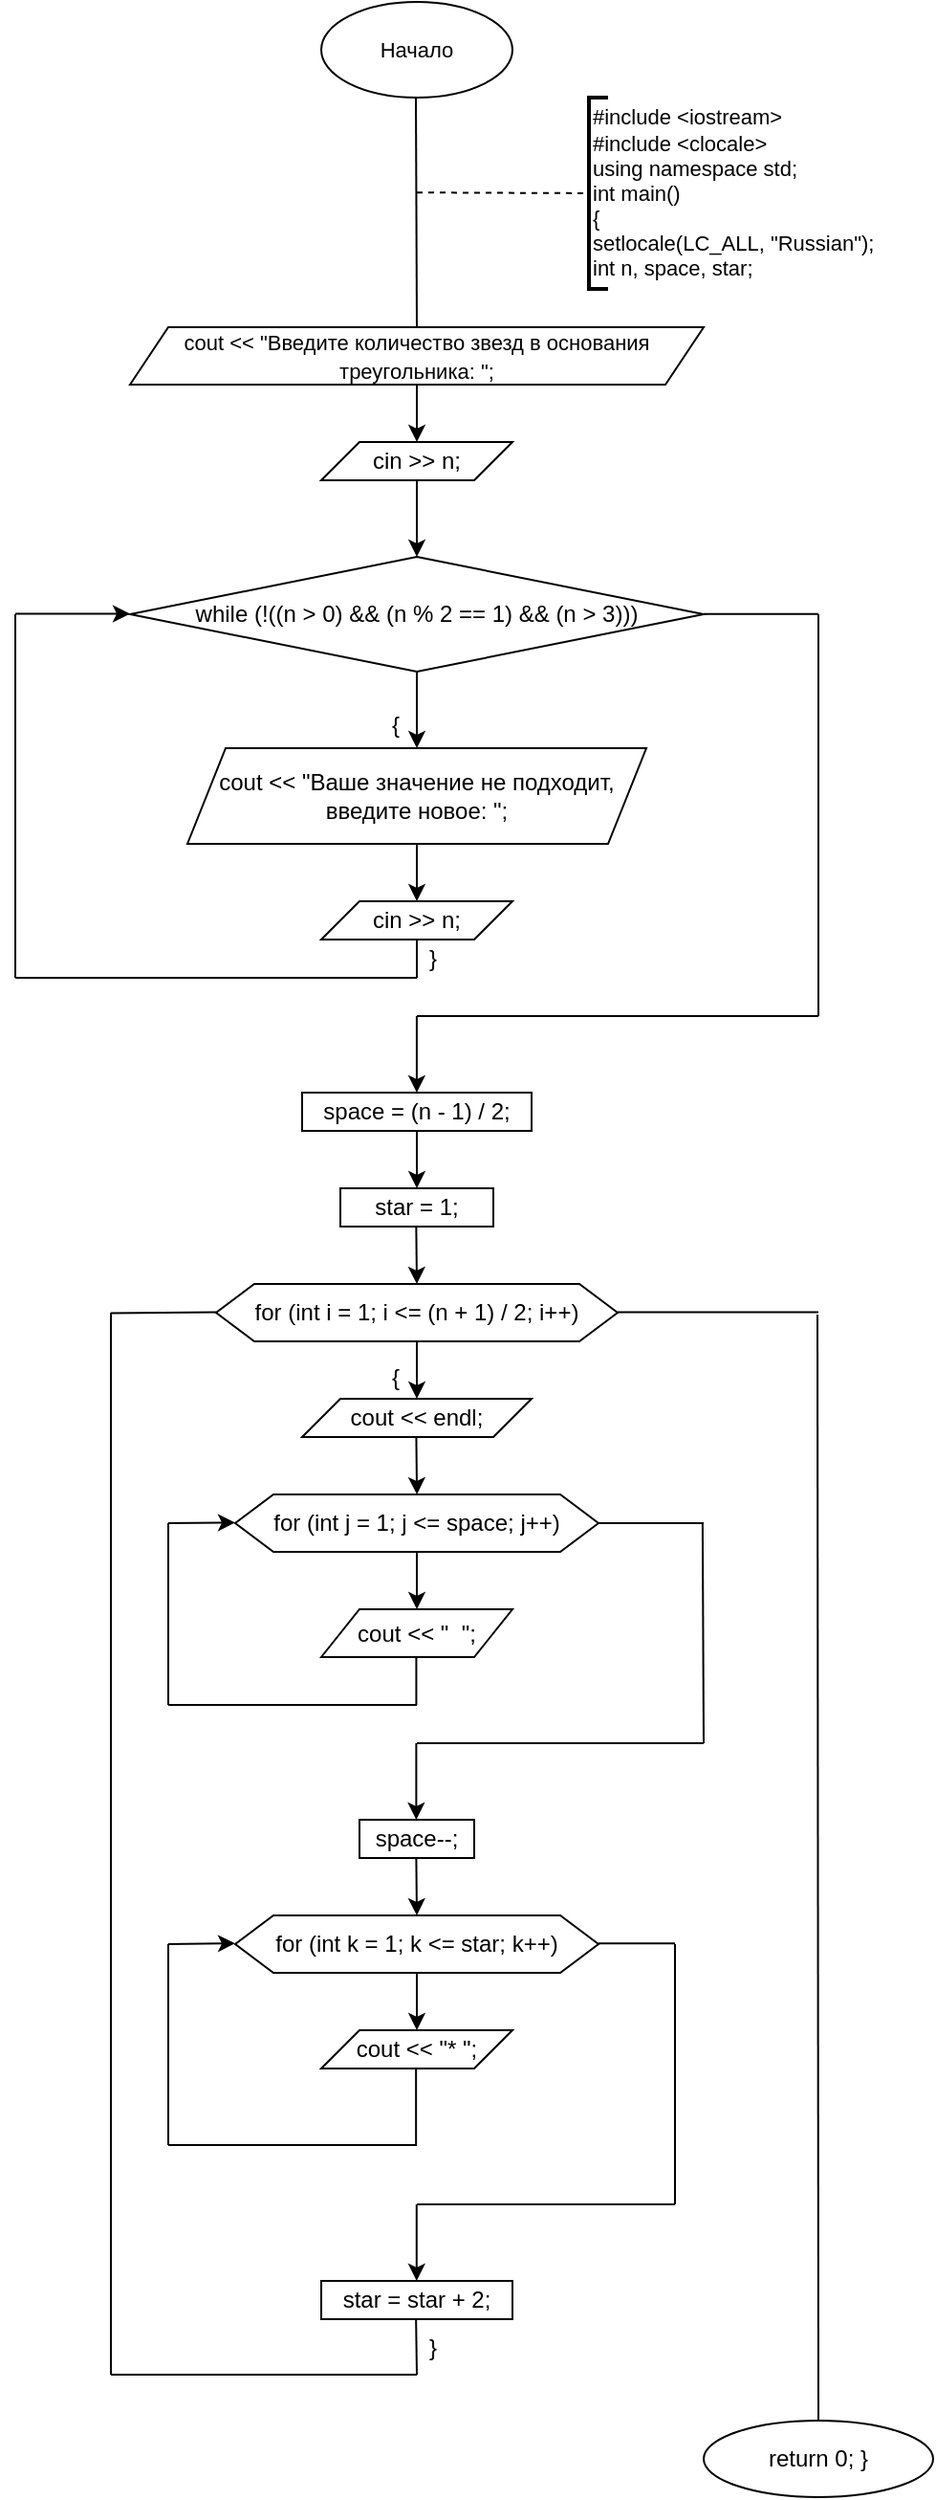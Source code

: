 <mxfile version="22.1.2" type="device">
  <diagram name="Страница — 1" id="W1HqJYNIK5AZVdMOggiK">
    <mxGraphModel dx="1594" dy="932" grid="1" gridSize="10" guides="1" tooltips="1" connect="1" arrows="1" fold="1" page="1" pageScale="1" pageWidth="827" pageHeight="1169" math="0" shadow="0">
      <root>
        <mxCell id="0" />
        <mxCell id="1" parent="0" />
        <mxCell id="x9Wzxhm0R4i1xv7_rKdb-1" value="&lt;font style=&quot;font-size: 11px;&quot;&gt;Начало&lt;/font&gt;" style="ellipse;whiteSpace=wrap;html=1;fillColor=none;" vertex="1" parent="1">
          <mxGeometry x="350" y="40" width="100" height="50" as="geometry" />
        </mxCell>
        <mxCell id="x9Wzxhm0R4i1xv7_rKdb-2" value="" style="endArrow=none;html=1;rounded=0;" edge="1" parent="1">
          <mxGeometry width="50" height="50" relative="1" as="geometry">
            <mxPoint x="400" y="210" as="sourcePoint" />
            <mxPoint x="399.5" y="90" as="targetPoint" />
          </mxGeometry>
        </mxCell>
        <mxCell id="x9Wzxhm0R4i1xv7_rKdb-5" value="" style="endArrow=none;dashed=1;html=1;rounded=0;" edge="1" parent="1" target="x9Wzxhm0R4i1xv7_rKdb-6">
          <mxGeometry width="50" height="50" relative="1" as="geometry">
            <mxPoint x="400" y="139.6" as="sourcePoint" />
            <mxPoint x="470" y="139.95" as="targetPoint" />
          </mxGeometry>
        </mxCell>
        <mxCell id="x9Wzxhm0R4i1xv7_rKdb-6" value="&lt;div style=&quot;font-size: 11px;&quot;&gt;&lt;div style=&quot;border-color: var(--border-color);&quot;&gt;&lt;font style=&quot;border-color: var(--border-color);&quot;&gt;#include &amp;lt;iostream&amp;gt;&lt;/font&gt;&lt;/div&gt;&lt;div style=&quot;border-color: var(--border-color);&quot;&gt;&lt;font style=&quot;border-color: var(--border-color);&quot;&gt;#include &amp;lt;clocale&amp;gt;&lt;/font&gt;&lt;/div&gt;&lt;div style=&quot;border-color: var(--border-color);&quot;&gt;&lt;font style=&quot;border-color: var(--border-color);&quot;&gt;using namespace std;&lt;/font&gt;&lt;/div&gt;&lt;div style=&quot;border-color: var(--border-color);&quot;&gt;&lt;font style=&quot;border-color: var(--border-color);&quot;&gt;int main()&lt;/font&gt;&lt;/div&gt;&lt;div style=&quot;border-color: var(--border-color);&quot;&gt;&lt;font style=&quot;border-color: var(--border-color);&quot;&gt;{&lt;/font&gt;&lt;/div&gt;&lt;div style=&quot;border-color: var(--border-color);&quot;&gt;&lt;font style=&quot;border-color: var(--border-color);&quot;&gt;setlocale(LC_ALL, &quot;Russian&quot;);&lt;/font&gt;&lt;/div&gt;&lt;div style=&quot;border-color: var(--border-color);&quot;&gt;&lt;span style=&quot;border-color: var(--border-color); background-color: initial;&quot;&gt;int n, space, star;&lt;/span&gt;&lt;/div&gt;&lt;/div&gt;" style="strokeWidth=2;html=1;shape=mxgraph.flowchart.annotation_1;align=left;pointerEvents=1;" vertex="1" parent="1">
          <mxGeometry x="490" y="90" width="10" height="100" as="geometry" />
        </mxCell>
        <mxCell id="x9Wzxhm0R4i1xv7_rKdb-11" value="" style="edgeStyle=orthogonalEdgeStyle;rounded=0;orthogonalLoop=1;jettySize=auto;html=1;" edge="1" parent="1" source="x9Wzxhm0R4i1xv7_rKdb-9" target="x9Wzxhm0R4i1xv7_rKdb-10">
          <mxGeometry relative="1" as="geometry" />
        </mxCell>
        <mxCell id="x9Wzxhm0R4i1xv7_rKdb-9" value="&lt;font style=&quot;font-size: 11px;&quot;&gt;cout &amp;lt;&amp;lt; &quot;Введите количество звезд в основания треугольника: &quot;;&lt;/font&gt;" style="shape=parallelogram;perimeter=parallelogramPerimeter;whiteSpace=wrap;html=1;fixedSize=1;fillColor=none;" vertex="1" parent="1">
          <mxGeometry x="250" y="210" width="300" height="30" as="geometry" />
        </mxCell>
        <mxCell id="x9Wzxhm0R4i1xv7_rKdb-13" value="" style="edgeStyle=orthogonalEdgeStyle;rounded=0;orthogonalLoop=1;jettySize=auto;html=1;" edge="1" parent="1" source="x9Wzxhm0R4i1xv7_rKdb-10" target="x9Wzxhm0R4i1xv7_rKdb-12">
          <mxGeometry relative="1" as="geometry" />
        </mxCell>
        <mxCell id="x9Wzxhm0R4i1xv7_rKdb-10" value="cin &amp;gt;&amp;gt; n;" style="shape=parallelogram;perimeter=parallelogramPerimeter;whiteSpace=wrap;html=1;fixedSize=1;fillColor=none;" vertex="1" parent="1">
          <mxGeometry x="350" y="270" width="100" height="20" as="geometry" />
        </mxCell>
        <mxCell id="x9Wzxhm0R4i1xv7_rKdb-15" value="" style="edgeStyle=orthogonalEdgeStyle;rounded=0;orthogonalLoop=1;jettySize=auto;html=1;" edge="1" parent="1" source="x9Wzxhm0R4i1xv7_rKdb-12" target="x9Wzxhm0R4i1xv7_rKdb-14">
          <mxGeometry relative="1" as="geometry" />
        </mxCell>
        <mxCell id="x9Wzxhm0R4i1xv7_rKdb-12" value="while (!((n &amp;gt; 0) &amp;amp;&amp;amp; (n % 2 == 1) &amp;amp;&amp;amp; (n &amp;gt; 3)))" style="rhombus;whiteSpace=wrap;html=1;fillColor=none;" vertex="1" parent="1">
          <mxGeometry x="250" y="330" width="300" height="60" as="geometry" />
        </mxCell>
        <mxCell id="x9Wzxhm0R4i1xv7_rKdb-17" value="" style="edgeStyle=orthogonalEdgeStyle;rounded=0;orthogonalLoop=1;jettySize=auto;html=1;" edge="1" parent="1" source="x9Wzxhm0R4i1xv7_rKdb-14" target="x9Wzxhm0R4i1xv7_rKdb-16">
          <mxGeometry relative="1" as="geometry" />
        </mxCell>
        <mxCell id="x9Wzxhm0R4i1xv7_rKdb-14" value="cout &amp;lt;&amp;lt; &quot;Ваше значение не подходит, введите новое: &quot;;" style="shape=parallelogram;perimeter=parallelogramPerimeter;whiteSpace=wrap;html=1;fixedSize=1;fillColor=none;size=20;" vertex="1" parent="1">
          <mxGeometry x="280" y="430" width="240" height="50" as="geometry" />
        </mxCell>
        <mxCell id="x9Wzxhm0R4i1xv7_rKdb-16" value="cin &amp;gt;&amp;gt; n;" style="shape=parallelogram;perimeter=parallelogramPerimeter;whiteSpace=wrap;html=1;fixedSize=1;fillColor=none;" vertex="1" parent="1">
          <mxGeometry x="350" y="510" width="100" height="20" as="geometry" />
        </mxCell>
        <mxCell id="x9Wzxhm0R4i1xv7_rKdb-18" value="" style="endArrow=none;html=1;rounded=0;" edge="1" parent="1">
          <mxGeometry width="50" height="50" relative="1" as="geometry">
            <mxPoint x="400" y="550" as="sourcePoint" />
            <mxPoint x="400" y="530" as="targetPoint" />
          </mxGeometry>
        </mxCell>
        <mxCell id="x9Wzxhm0R4i1xv7_rKdb-19" value="" style="endArrow=none;html=1;rounded=0;" edge="1" parent="1">
          <mxGeometry width="50" height="50" relative="1" as="geometry">
            <mxPoint x="190" y="550" as="sourcePoint" />
            <mxPoint x="400" y="550" as="targetPoint" />
          </mxGeometry>
        </mxCell>
        <mxCell id="x9Wzxhm0R4i1xv7_rKdb-20" value="" style="endArrow=none;html=1;rounded=0;" edge="1" parent="1">
          <mxGeometry width="50" height="50" relative="1" as="geometry">
            <mxPoint x="190" y="550" as="sourcePoint" />
            <mxPoint x="190" y="360" as="targetPoint" />
          </mxGeometry>
        </mxCell>
        <mxCell id="x9Wzxhm0R4i1xv7_rKdb-21" value="" style="endArrow=classic;html=1;rounded=0;" edge="1" parent="1">
          <mxGeometry width="50" height="50" relative="1" as="geometry">
            <mxPoint x="190" y="359.77" as="sourcePoint" />
            <mxPoint x="250" y="359.77" as="targetPoint" />
          </mxGeometry>
        </mxCell>
        <mxCell id="x9Wzxhm0R4i1xv7_rKdb-22" value="" style="endArrow=none;html=1;rounded=0;" edge="1" parent="1">
          <mxGeometry width="50" height="50" relative="1" as="geometry">
            <mxPoint x="550" y="359.91" as="sourcePoint" />
            <mxPoint x="610" y="359.91" as="targetPoint" />
          </mxGeometry>
        </mxCell>
        <mxCell id="x9Wzxhm0R4i1xv7_rKdb-23" value="" style="endArrow=none;html=1;rounded=0;" edge="1" parent="1">
          <mxGeometry width="50" height="50" relative="1" as="geometry">
            <mxPoint x="610" y="570" as="sourcePoint" />
            <mxPoint x="610" y="360" as="targetPoint" />
          </mxGeometry>
        </mxCell>
        <mxCell id="x9Wzxhm0R4i1xv7_rKdb-24" value="" style="endArrow=none;html=1;rounded=0;" edge="1" parent="1">
          <mxGeometry width="50" height="50" relative="1" as="geometry">
            <mxPoint x="400" y="570" as="sourcePoint" />
            <mxPoint x="610" y="570" as="targetPoint" />
          </mxGeometry>
        </mxCell>
        <mxCell id="x9Wzxhm0R4i1xv7_rKdb-26" value="" style="endArrow=classic;html=1;rounded=0;" edge="1" parent="1">
          <mxGeometry width="50" height="50" relative="1" as="geometry">
            <mxPoint x="399.96" y="570" as="sourcePoint" />
            <mxPoint x="399.96" y="610" as="targetPoint" />
          </mxGeometry>
        </mxCell>
        <mxCell id="x9Wzxhm0R4i1xv7_rKdb-30" value="" style="edgeStyle=orthogonalEdgeStyle;rounded=0;orthogonalLoop=1;jettySize=auto;html=1;" edge="1" parent="1" source="x9Wzxhm0R4i1xv7_rKdb-27" target="x9Wzxhm0R4i1xv7_rKdb-29">
          <mxGeometry relative="1" as="geometry" />
        </mxCell>
        <mxCell id="x9Wzxhm0R4i1xv7_rKdb-27" value="space = (n - 1) / 2;" style="rounded=0;whiteSpace=wrap;html=1;fillColor=none;" vertex="1" parent="1">
          <mxGeometry x="340" y="610" width="120" height="20" as="geometry" />
        </mxCell>
        <mxCell id="x9Wzxhm0R4i1xv7_rKdb-29" value="star = 1;" style="whiteSpace=wrap;html=1;fillColor=none;rounded=0;" vertex="1" parent="1">
          <mxGeometry x="360" y="660" width="80" height="20" as="geometry" />
        </mxCell>
        <mxCell id="x9Wzxhm0R4i1xv7_rKdb-34" value="" style="edgeStyle=orthogonalEdgeStyle;rounded=0;orthogonalLoop=1;jettySize=auto;html=1;" edge="1" parent="1" source="x9Wzxhm0R4i1xv7_rKdb-31" target="x9Wzxhm0R4i1xv7_rKdb-33">
          <mxGeometry relative="1" as="geometry" />
        </mxCell>
        <mxCell id="x9Wzxhm0R4i1xv7_rKdb-31" value="for (int i = 1; i &amp;lt;= (n + 1) / 2; i++)" style="shape=hexagon;perimeter=hexagonPerimeter2;whiteSpace=wrap;html=1;fixedSize=1;fillColor=none;" vertex="1" parent="1">
          <mxGeometry x="295" y="710" width="210" height="30" as="geometry" />
        </mxCell>
        <mxCell id="x9Wzxhm0R4i1xv7_rKdb-32" value="" style="endArrow=classic;html=1;rounded=0;" edge="1" parent="1">
          <mxGeometry width="50" height="50" relative="1" as="geometry">
            <mxPoint x="399.67" y="680" as="sourcePoint" />
            <mxPoint x="400" y="710" as="targetPoint" />
          </mxGeometry>
        </mxCell>
        <mxCell id="x9Wzxhm0R4i1xv7_rKdb-33" value="cout &amp;lt;&amp;lt; endl;" style="shape=parallelogram;perimeter=parallelogramPerimeter;whiteSpace=wrap;html=1;fixedSize=1;fillColor=none;" vertex="1" parent="1">
          <mxGeometry x="340" y="770" width="120" height="20" as="geometry" />
        </mxCell>
        <mxCell id="x9Wzxhm0R4i1xv7_rKdb-35" value="" style="endArrow=classic;html=1;rounded=0;" edge="1" parent="1">
          <mxGeometry width="50" height="50" relative="1" as="geometry">
            <mxPoint x="399.71" y="790" as="sourcePoint" />
            <mxPoint x="400.04" y="820" as="targetPoint" />
          </mxGeometry>
        </mxCell>
        <mxCell id="x9Wzxhm0R4i1xv7_rKdb-41" value="" style="edgeStyle=orthogonalEdgeStyle;rounded=0;orthogonalLoop=1;jettySize=auto;html=1;" edge="1" parent="1" source="x9Wzxhm0R4i1xv7_rKdb-36" target="x9Wzxhm0R4i1xv7_rKdb-40">
          <mxGeometry relative="1" as="geometry" />
        </mxCell>
        <mxCell id="x9Wzxhm0R4i1xv7_rKdb-36" value="for (int j = 1; j &amp;lt;= space; j++)" style="shape=hexagon;perimeter=hexagonPerimeter2;whiteSpace=wrap;html=1;fixedSize=1;fillColor=none;" vertex="1" parent="1">
          <mxGeometry x="305" y="820" width="190" height="30" as="geometry" />
        </mxCell>
        <mxCell id="x9Wzxhm0R4i1xv7_rKdb-40" value="cout &amp;lt;&amp;lt; &quot;&amp;nbsp; &quot;;" style="shape=parallelogram;perimeter=parallelogramPerimeter;whiteSpace=wrap;html=1;fixedSize=1;fillColor=none;" vertex="1" parent="1">
          <mxGeometry x="350" y="880" width="100" height="25" as="geometry" />
        </mxCell>
        <mxCell id="x9Wzxhm0R4i1xv7_rKdb-42" value="" style="endArrow=none;html=1;rounded=0;" edge="1" parent="1">
          <mxGeometry width="50" height="50" relative="1" as="geometry">
            <mxPoint x="399.71" y="930" as="sourcePoint" />
            <mxPoint x="399.71" y="905" as="targetPoint" />
          </mxGeometry>
        </mxCell>
        <mxCell id="x9Wzxhm0R4i1xv7_rKdb-43" value="" style="endArrow=none;html=1;rounded=0;" edge="1" parent="1">
          <mxGeometry width="50" height="50" relative="1" as="geometry">
            <mxPoint x="270" y="930" as="sourcePoint" />
            <mxPoint x="400" y="930" as="targetPoint" />
          </mxGeometry>
        </mxCell>
        <mxCell id="x9Wzxhm0R4i1xv7_rKdb-44" value="" style="endArrow=none;html=1;rounded=0;" edge="1" parent="1">
          <mxGeometry width="50" height="50" relative="1" as="geometry">
            <mxPoint x="270" y="930" as="sourcePoint" />
            <mxPoint x="270" y="835" as="targetPoint" />
          </mxGeometry>
        </mxCell>
        <mxCell id="x9Wzxhm0R4i1xv7_rKdb-46" value="" style="endArrow=classic;html=1;rounded=0;" edge="1" parent="1">
          <mxGeometry width="50" height="50" relative="1" as="geometry">
            <mxPoint x="270" y="835" as="sourcePoint" />
            <mxPoint x="305" y="834.71" as="targetPoint" />
          </mxGeometry>
        </mxCell>
        <mxCell id="x9Wzxhm0R4i1xv7_rKdb-47" value="" style="endArrow=none;html=1;rounded=0;" edge="1" parent="1">
          <mxGeometry width="50" height="50" relative="1" as="geometry">
            <mxPoint x="495" y="834.96" as="sourcePoint" />
            <mxPoint x="550" y="835" as="targetPoint" />
          </mxGeometry>
        </mxCell>
        <mxCell id="x9Wzxhm0R4i1xv7_rKdb-48" value="" style="endArrow=none;html=1;rounded=0;" edge="1" parent="1">
          <mxGeometry width="50" height="50" relative="1" as="geometry">
            <mxPoint x="550" y="950" as="sourcePoint" />
            <mxPoint x="549.44" y="835" as="targetPoint" />
          </mxGeometry>
        </mxCell>
        <mxCell id="x9Wzxhm0R4i1xv7_rKdb-49" value="" style="endArrow=none;html=1;rounded=0;" edge="1" parent="1">
          <mxGeometry width="50" height="50" relative="1" as="geometry">
            <mxPoint x="400" y="950" as="sourcePoint" />
            <mxPoint x="550" y="950" as="targetPoint" />
          </mxGeometry>
        </mxCell>
        <mxCell id="x9Wzxhm0R4i1xv7_rKdb-50" value="" style="endArrow=classic;html=1;rounded=0;" edge="1" parent="1">
          <mxGeometry width="50" height="50" relative="1" as="geometry">
            <mxPoint x="399.69" y="950" as="sourcePoint" />
            <mxPoint x="399.69" y="990" as="targetPoint" />
          </mxGeometry>
        </mxCell>
        <mxCell id="x9Wzxhm0R4i1xv7_rKdb-51" value="space--;" style="rounded=0;whiteSpace=wrap;html=1;fillColor=none;" vertex="1" parent="1">
          <mxGeometry x="370" y="990" width="60" height="20" as="geometry" />
        </mxCell>
        <mxCell id="x9Wzxhm0R4i1xv7_rKdb-52" value="" style="endArrow=classic;html=1;rounded=0;" edge="1" parent="1">
          <mxGeometry width="50" height="50" relative="1" as="geometry">
            <mxPoint x="399.69" y="1010" as="sourcePoint" />
            <mxPoint x="400" y="1040" as="targetPoint" />
          </mxGeometry>
        </mxCell>
        <mxCell id="x9Wzxhm0R4i1xv7_rKdb-57" value="" style="edgeStyle=orthogonalEdgeStyle;rounded=0;orthogonalLoop=1;jettySize=auto;html=1;" edge="1" parent="1" source="x9Wzxhm0R4i1xv7_rKdb-53" target="x9Wzxhm0R4i1xv7_rKdb-56">
          <mxGeometry relative="1" as="geometry" />
        </mxCell>
        <mxCell id="x9Wzxhm0R4i1xv7_rKdb-53" value="for (int k = 1; k &amp;lt;= star; k++)" style="shape=hexagon;perimeter=hexagonPerimeter2;whiteSpace=wrap;html=1;fixedSize=1;fillColor=none;" vertex="1" parent="1">
          <mxGeometry x="305" y="1040" width="190" height="30" as="geometry" />
        </mxCell>
        <mxCell id="x9Wzxhm0R4i1xv7_rKdb-56" value="cout &amp;lt;&amp;lt; &quot;* &quot;;" style="shape=parallelogram;perimeter=parallelogramPerimeter;whiteSpace=wrap;html=1;fixedSize=1;fillColor=none;" vertex="1" parent="1">
          <mxGeometry x="350" y="1100" width="100" height="20" as="geometry" />
        </mxCell>
        <mxCell id="x9Wzxhm0R4i1xv7_rKdb-58" value="star = star + 2;" style="whiteSpace=wrap;html=1;fillColor=none;" vertex="1" parent="1">
          <mxGeometry x="350" y="1231" width="100" height="20" as="geometry" />
        </mxCell>
        <mxCell id="x9Wzxhm0R4i1xv7_rKdb-60" value="" style="endArrow=none;html=1;rounded=0;" edge="1" parent="1">
          <mxGeometry width="50" height="50" relative="1" as="geometry">
            <mxPoint x="535" y="1054.6" as="sourcePoint" />
            <mxPoint x="495" y="1054.6" as="targetPoint" />
          </mxGeometry>
        </mxCell>
        <mxCell id="x9Wzxhm0R4i1xv7_rKdb-61" value="" style="endArrow=none;html=1;rounded=0;" edge="1" parent="1">
          <mxGeometry width="50" height="50" relative="1" as="geometry">
            <mxPoint x="240" y="1280" as="sourcePoint" />
            <mxPoint x="400" y="1280" as="targetPoint" />
          </mxGeometry>
        </mxCell>
        <mxCell id="x9Wzxhm0R4i1xv7_rKdb-62" value="" style="endArrow=none;html=1;rounded=0;" edge="1" parent="1">
          <mxGeometry width="50" height="50" relative="1" as="geometry">
            <mxPoint x="240" y="1280" as="sourcePoint" />
            <mxPoint x="240" y="725" as="targetPoint" />
          </mxGeometry>
        </mxCell>
        <mxCell id="x9Wzxhm0R4i1xv7_rKdb-63" value="" style="endArrow=none;html=1;rounded=0;" edge="1" parent="1">
          <mxGeometry width="50" height="50" relative="1" as="geometry">
            <mxPoint x="240" y="725.25" as="sourcePoint" />
            <mxPoint x="295" y="724.75" as="targetPoint" />
          </mxGeometry>
        </mxCell>
        <mxCell id="x9Wzxhm0R4i1xv7_rKdb-64" value="" style="endArrow=none;html=1;rounded=0;" edge="1" parent="1">
          <mxGeometry width="50" height="50" relative="1" as="geometry">
            <mxPoint x="505" y="724.71" as="sourcePoint" />
            <mxPoint x="610" y="724.71" as="targetPoint" />
          </mxGeometry>
        </mxCell>
        <mxCell id="x9Wzxhm0R4i1xv7_rKdb-65" value="" style="endArrow=none;html=1;rounded=0;exitX=0.5;exitY=0;exitDx=0;exitDy=0;" edge="1" parent="1" source="x9Wzxhm0R4i1xv7_rKdb-66">
          <mxGeometry width="50" height="50" relative="1" as="geometry">
            <mxPoint x="610" y="1300" as="sourcePoint" />
            <mxPoint x="609.5" y="726" as="targetPoint" />
          </mxGeometry>
        </mxCell>
        <mxCell id="x9Wzxhm0R4i1xv7_rKdb-66" value="return 0; }" style="ellipse;whiteSpace=wrap;html=1;fillColor=none;" vertex="1" parent="1">
          <mxGeometry x="550" y="1304" width="120" height="40" as="geometry" />
        </mxCell>
        <mxCell id="x9Wzxhm0R4i1xv7_rKdb-67" value="{" style="text;html=1;strokeColor=none;fillColor=none;align=center;verticalAlign=middle;whiteSpace=wrap;rounded=0;" vertex="1" parent="1">
          <mxGeometry x="384" y="403" width="10" height="30" as="geometry" />
        </mxCell>
        <mxCell id="x9Wzxhm0R4i1xv7_rKdb-69" value="}" style="text;html=1;strokeColor=none;fillColor=none;align=center;verticalAlign=middle;whiteSpace=wrap;rounded=0;" vertex="1" parent="1">
          <mxGeometry x="402" y="525" width="13" height="30" as="geometry" />
        </mxCell>
        <mxCell id="x9Wzxhm0R4i1xv7_rKdb-70" value="{" style="text;html=1;strokeColor=none;fillColor=none;align=center;verticalAlign=middle;whiteSpace=wrap;rounded=0;" vertex="1" parent="1">
          <mxGeometry x="384" y="744" width="10" height="30" as="geometry" />
        </mxCell>
        <mxCell id="x9Wzxhm0R4i1xv7_rKdb-72" value="" style="endArrow=none;html=1;rounded=0;" edge="1" parent="1">
          <mxGeometry width="50" height="50" relative="1" as="geometry">
            <mxPoint x="399.57" y="1160" as="sourcePoint" />
            <mxPoint x="399.57" y="1120" as="targetPoint" />
          </mxGeometry>
        </mxCell>
        <mxCell id="x9Wzxhm0R4i1xv7_rKdb-73" value="" style="endArrow=none;html=1;rounded=0;" edge="1" parent="1">
          <mxGeometry width="50" height="50" relative="1" as="geometry">
            <mxPoint x="270" y="1160" as="sourcePoint" />
            <mxPoint x="400" y="1160" as="targetPoint" />
          </mxGeometry>
        </mxCell>
        <mxCell id="x9Wzxhm0R4i1xv7_rKdb-74" value="" style="endArrow=none;html=1;rounded=0;" edge="1" parent="1">
          <mxGeometry width="50" height="50" relative="1" as="geometry">
            <mxPoint x="270" y="1160" as="sourcePoint" />
            <mxPoint x="270" y="1055" as="targetPoint" />
          </mxGeometry>
        </mxCell>
        <mxCell id="x9Wzxhm0R4i1xv7_rKdb-76" value="" style="endArrow=classic;html=1;rounded=0;" edge="1" parent="1">
          <mxGeometry width="50" height="50" relative="1" as="geometry">
            <mxPoint x="270" y="1055" as="sourcePoint" />
            <mxPoint x="305" y="1054.57" as="targetPoint" />
          </mxGeometry>
        </mxCell>
        <mxCell id="x9Wzxhm0R4i1xv7_rKdb-77" value="" style="endArrow=none;html=1;rounded=0;" edge="1" parent="1">
          <mxGeometry width="50" height="50" relative="1" as="geometry">
            <mxPoint x="535" y="1191" as="sourcePoint" />
            <mxPoint x="535" y="1055" as="targetPoint" />
          </mxGeometry>
        </mxCell>
        <mxCell id="x9Wzxhm0R4i1xv7_rKdb-78" value="" style="endArrow=none;html=1;rounded=0;" edge="1" parent="1">
          <mxGeometry width="50" height="50" relative="1" as="geometry">
            <mxPoint x="400" y="1191" as="sourcePoint" />
            <mxPoint x="535" y="1191" as="targetPoint" />
          </mxGeometry>
        </mxCell>
        <mxCell id="x9Wzxhm0R4i1xv7_rKdb-79" value="" style="endArrow=classic;html=1;rounded=0;" edge="1" parent="1">
          <mxGeometry width="50" height="50" relative="1" as="geometry">
            <mxPoint x="399.89" y="1191" as="sourcePoint" />
            <mxPoint x="399.89" y="1231" as="targetPoint" />
          </mxGeometry>
        </mxCell>
        <mxCell id="x9Wzxhm0R4i1xv7_rKdb-80" value="" style="endArrow=none;html=1;rounded=0;" edge="1" parent="1">
          <mxGeometry width="50" height="50" relative="1" as="geometry">
            <mxPoint x="400" y="1280" as="sourcePoint" />
            <mxPoint x="399.57" y="1251" as="targetPoint" />
          </mxGeometry>
        </mxCell>
        <mxCell id="x9Wzxhm0R4i1xv7_rKdb-81" value="}" style="text;html=1;strokeColor=none;fillColor=none;align=center;verticalAlign=middle;whiteSpace=wrap;rounded=0;" vertex="1" parent="1">
          <mxGeometry x="402" y="1251" width="13" height="30" as="geometry" />
        </mxCell>
      </root>
    </mxGraphModel>
  </diagram>
</mxfile>
